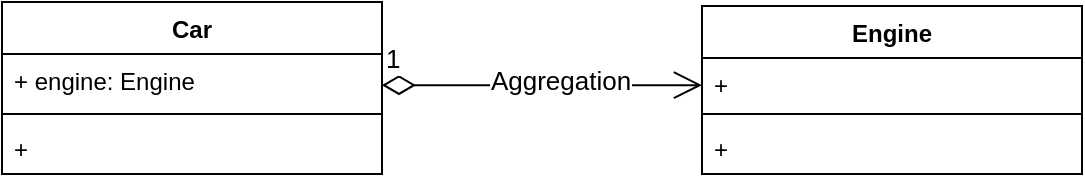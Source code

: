 <mxfile version="20.3.0" type="device"><diagram name="Page-1" id="c4acf3e9-155e-7222-9cf6-157b1a14988f"><mxGraphModel dx="865" dy="541" grid="1" gridSize="10" guides="1" tooltips="1" connect="1" arrows="1" fold="1" page="1" pageScale="1" pageWidth="850" pageHeight="1100" background="none" math="0" shadow="0"><root><mxCell id="0"/><mxCell id="1" parent="0"/><mxCell id="KidopOKFZUAFMkktDd2t-1" value="Engine" style="swimlane;fontStyle=1;align=center;verticalAlign=top;childLayout=stackLayout;horizontal=1;startSize=26;horizontalStack=0;resizeParent=1;resizeParentMax=0;resizeLast=0;collapsible=1;marginBottom=0;" parent="1" vertex="1"><mxGeometry x="460" y="223" width="190" height="84" as="geometry"><mxRectangle x="350" y="220" width="80" height="30" as="alternateBounds"/></mxGeometry></mxCell><mxCell id="KidopOKFZUAFMkktDd2t-2" value="+ " style="text;strokeColor=none;fillColor=none;align=left;verticalAlign=top;spacingLeft=4;spacingRight=4;overflow=hidden;rotatable=0;points=[[0,0.5],[1,0.5]];portConstraint=eastwest;" parent="KidopOKFZUAFMkktDd2t-1" vertex="1"><mxGeometry y="26" width="190" height="24" as="geometry"/></mxCell><mxCell id="KidopOKFZUAFMkktDd2t-3" value="" style="line;strokeWidth=1;fillColor=none;align=left;verticalAlign=middle;spacingTop=-1;spacingLeft=3;spacingRight=3;rotatable=0;labelPosition=right;points=[];portConstraint=eastwest;strokeColor=inherit;" parent="KidopOKFZUAFMkktDd2t-1" vertex="1"><mxGeometry y="50" width="190" height="8" as="geometry"/></mxCell><mxCell id="KidopOKFZUAFMkktDd2t-4" value="+" style="text;strokeColor=none;fillColor=none;align=left;verticalAlign=top;spacingLeft=4;spacingRight=4;overflow=hidden;rotatable=0;points=[[0,0.5],[1,0.5]];portConstraint=eastwest;" parent="KidopOKFZUAFMkktDd2t-1" vertex="1"><mxGeometry y="58" width="190" height="26" as="geometry"/></mxCell><mxCell id="KidopOKFZUAFMkktDd2t-8" value="Car" style="swimlane;fontStyle=1;align=center;verticalAlign=top;childLayout=stackLayout;horizontal=1;startSize=26;horizontalStack=0;resizeParent=1;resizeParentMax=0;resizeLast=0;collapsible=1;marginBottom=0;" parent="1" vertex="1"><mxGeometry x="110" y="221" width="190" height="86" as="geometry"/></mxCell><mxCell id="KidopOKFZUAFMkktDd2t-9" value="+ engine: Engine" style="text;strokeColor=none;fillColor=none;align=left;verticalAlign=top;spacingLeft=4;spacingRight=4;overflow=hidden;rotatable=0;points=[[0,0.5],[1,0.5]];portConstraint=eastwest;" parent="KidopOKFZUAFMkktDd2t-8" vertex="1"><mxGeometry y="26" width="190" height="26" as="geometry"/></mxCell><mxCell id="KidopOKFZUAFMkktDd2t-10" value="" style="line;strokeWidth=1;fillColor=none;align=left;verticalAlign=middle;spacingTop=-1;spacingLeft=3;spacingRight=3;rotatable=0;labelPosition=right;points=[];portConstraint=eastwest;strokeColor=inherit;" parent="KidopOKFZUAFMkktDd2t-8" vertex="1"><mxGeometry y="52" width="190" height="8" as="geometry"/></mxCell><mxCell id="KidopOKFZUAFMkktDd2t-11" value="+ " style="text;strokeColor=none;fillColor=none;align=left;verticalAlign=top;spacingLeft=4;spacingRight=4;overflow=hidden;rotatable=0;points=[[0,0.5],[1,0.5]];portConstraint=eastwest;" parent="KidopOKFZUAFMkktDd2t-8" vertex="1"><mxGeometry y="60" width="190" height="26" as="geometry"/></mxCell><mxCell id="NdXvniGh9aeWaj8tT6IL-3" value="1" style="endArrow=open;html=1;endSize=12;startArrow=diamondThin;startSize=14;startFill=0;edgeStyle=orthogonalEdgeStyle;align=left;verticalAlign=bottom;rounded=0;fontSize=13;" edge="1" parent="1"><mxGeometry x="-1" y="3" relative="1" as="geometry"><mxPoint x="300" y="262.58" as="sourcePoint"/><mxPoint x="460" y="262.58" as="targetPoint"/></mxGeometry></mxCell><mxCell id="NdXvniGh9aeWaj8tT6IL-6" value="Aggregation" style="edgeLabel;html=1;align=center;verticalAlign=middle;resizable=0;points=[];fontSize=13;" vertex="1" connectable="0" parent="NdXvniGh9aeWaj8tT6IL-3"><mxGeometry x="0.113" y="3" relative="1" as="geometry"><mxPoint as="offset"/></mxGeometry></mxCell></root></mxGraphModel></diagram></mxfile>